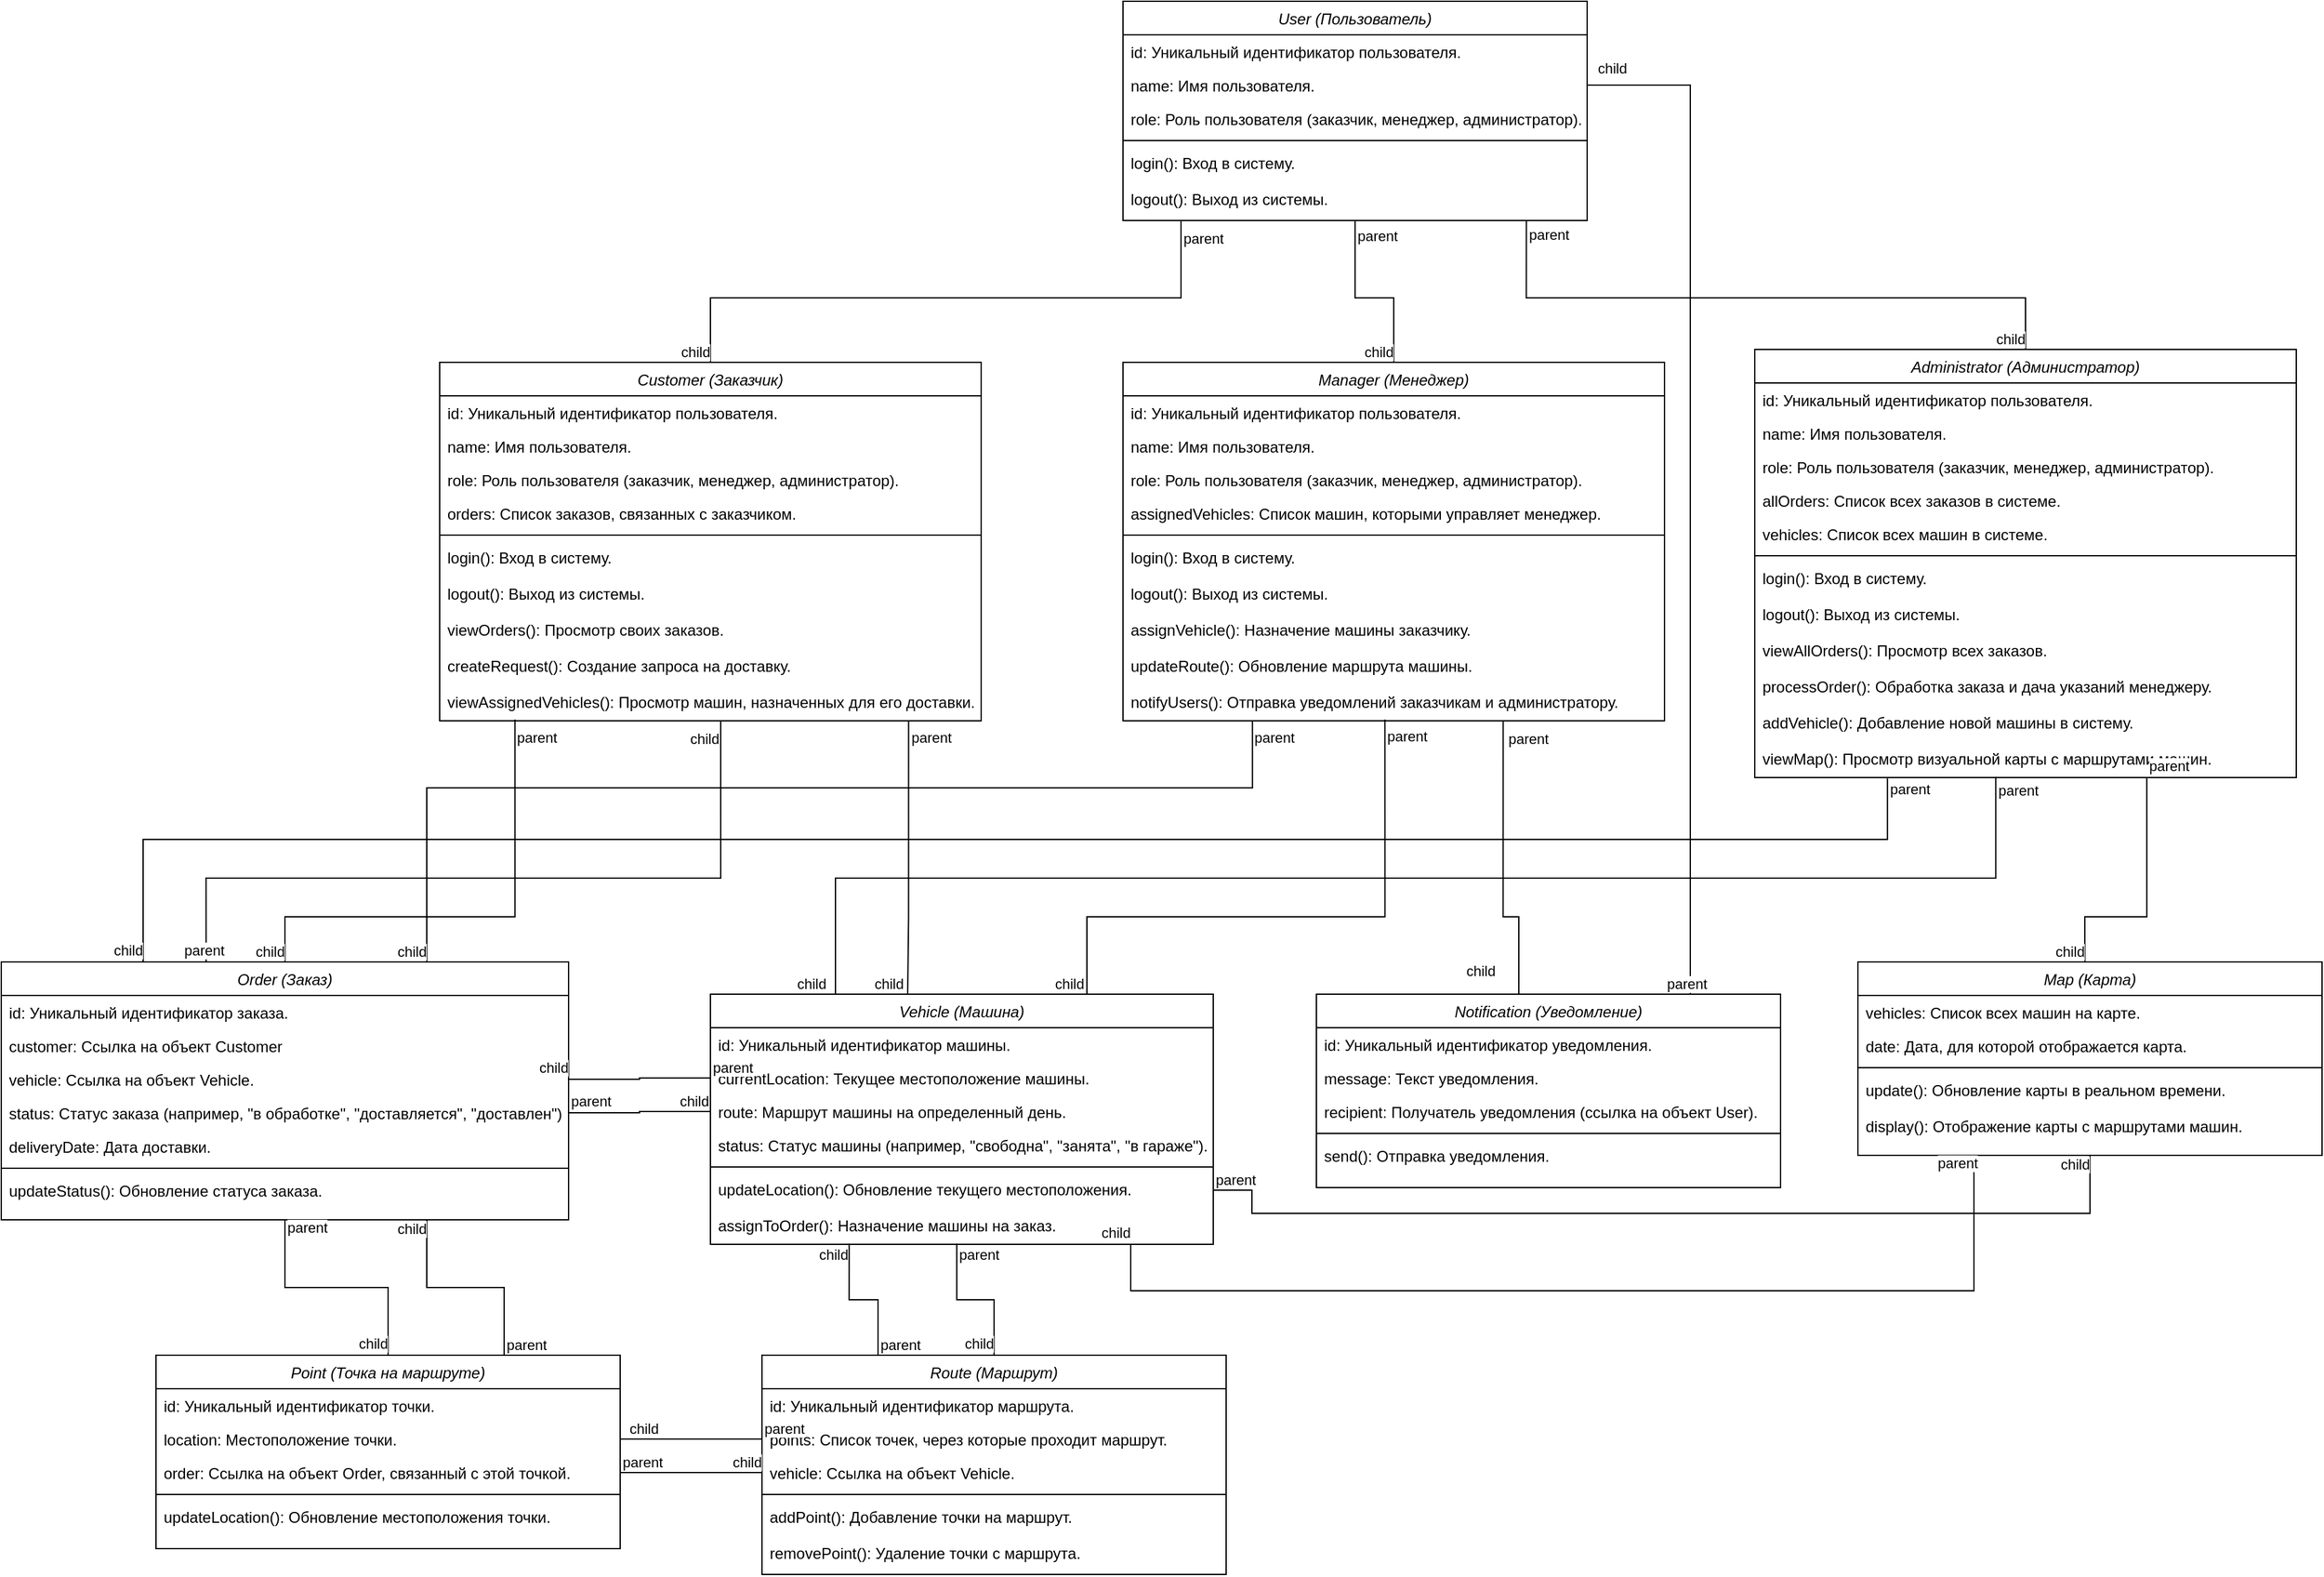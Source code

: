 <mxfile version="24.7.17">
  <diagram id="C5RBs43oDa-KdzZeNtuy" name="Page-1">
    <mxGraphModel dx="3452" dy="2607" grid="1" gridSize="10" guides="1" tooltips="1" connect="1" arrows="1" fold="1" page="1" pageScale="1" pageWidth="827" pageHeight="1169" math="0" shadow="0">
      <root>
        <mxCell id="WIyWlLk6GJQsqaUBKTNV-0" />
        <mxCell id="WIyWlLk6GJQsqaUBKTNV-1" parent="WIyWlLk6GJQsqaUBKTNV-0" />
        <mxCell id="zkfFHV4jXpPFQw0GAbJ--0" value="User (Пользователь)" style="swimlane;fontStyle=2;align=center;verticalAlign=top;childLayout=stackLayout;horizontal=1;startSize=26;horizontalStack=0;resizeParent=1;resizeLast=0;collapsible=1;marginBottom=0;rounded=0;shadow=0;strokeWidth=1;" parent="WIyWlLk6GJQsqaUBKTNV-1" vertex="1">
          <mxGeometry x="384" y="-585" width="360" height="170" as="geometry">
            <mxRectangle x="230" y="140" width="160" height="26" as="alternateBounds" />
          </mxGeometry>
        </mxCell>
        <mxCell id="zkfFHV4jXpPFQw0GAbJ--1" value="id: Уникальный идентификатор пользователя." style="text;align=left;verticalAlign=top;spacingLeft=4;spacingRight=4;overflow=hidden;rotatable=0;points=[[0,0.5],[1,0.5]];portConstraint=eastwest;" parent="zkfFHV4jXpPFQw0GAbJ--0" vertex="1">
          <mxGeometry y="26" width="360" height="26" as="geometry" />
        </mxCell>
        <mxCell id="zkfFHV4jXpPFQw0GAbJ--2" value="name: Имя пользователя." style="text;align=left;verticalAlign=top;spacingLeft=4;spacingRight=4;overflow=hidden;rotatable=0;points=[[0,0.5],[1,0.5]];portConstraint=eastwest;rounded=0;shadow=0;html=0;" parent="zkfFHV4jXpPFQw0GAbJ--0" vertex="1">
          <mxGeometry y="52" width="360" height="26" as="geometry" />
        </mxCell>
        <mxCell id="zkfFHV4jXpPFQw0GAbJ--3" value="role: Роль пользователя (заказчик, менеджер, администратор)." style="text;align=left;verticalAlign=top;spacingLeft=4;spacingRight=4;overflow=hidden;rotatable=0;points=[[0,0.5],[1,0.5]];portConstraint=eastwest;rounded=0;shadow=0;html=0;" parent="zkfFHV4jXpPFQw0GAbJ--0" vertex="1">
          <mxGeometry y="78" width="360" height="26" as="geometry" />
        </mxCell>
        <mxCell id="zkfFHV4jXpPFQw0GAbJ--4" value="" style="line;html=1;strokeWidth=1;align=left;verticalAlign=middle;spacingTop=-1;spacingLeft=3;spacingRight=3;rotatable=0;labelPosition=right;points=[];portConstraint=eastwest;" parent="zkfFHV4jXpPFQw0GAbJ--0" vertex="1">
          <mxGeometry y="104" width="360" height="8" as="geometry" />
        </mxCell>
        <mxCell id="zkfFHV4jXpPFQw0GAbJ--5" value="login(): Вход в систему." style="text;align=left;verticalAlign=top;spacingLeft=4;spacingRight=4;overflow=hidden;rotatable=0;points=[[0,0.5],[1,0.5]];portConstraint=eastwest;" parent="zkfFHV4jXpPFQw0GAbJ--0" vertex="1">
          <mxGeometry y="112" width="360" height="28" as="geometry" />
        </mxCell>
        <mxCell id="xLY6k1CvbaoYgW2gvn_d-24" value="logout(): Выход из системы." style="text;align=left;verticalAlign=top;spacingLeft=4;spacingRight=4;overflow=hidden;rotatable=0;points=[[0,0.5],[1,0.5]];portConstraint=eastwest;" vertex="1" parent="zkfFHV4jXpPFQw0GAbJ--0">
          <mxGeometry y="140" width="360" height="28" as="geometry" />
        </mxCell>
        <mxCell id="xLY6k1CvbaoYgW2gvn_d-25" value="Customer (Заказчик)" style="swimlane;fontStyle=2;align=center;verticalAlign=top;childLayout=stackLayout;horizontal=1;startSize=26;horizontalStack=0;resizeParent=1;resizeLast=0;collapsible=1;marginBottom=0;rounded=0;shadow=0;strokeWidth=1;" vertex="1" parent="WIyWlLk6GJQsqaUBKTNV-1">
          <mxGeometry x="-146" y="-305" width="420" height="278" as="geometry">
            <mxRectangle x="230" y="140" width="160" height="26" as="alternateBounds" />
          </mxGeometry>
        </mxCell>
        <mxCell id="xLY6k1CvbaoYgW2gvn_d-26" value="id: Уникальный идентификатор пользователя." style="text;align=left;verticalAlign=top;spacingLeft=4;spacingRight=4;overflow=hidden;rotatable=0;points=[[0,0.5],[1,0.5]];portConstraint=eastwest;" vertex="1" parent="xLY6k1CvbaoYgW2gvn_d-25">
          <mxGeometry y="26" width="420" height="26" as="geometry" />
        </mxCell>
        <mxCell id="xLY6k1CvbaoYgW2gvn_d-27" value="name: Имя пользователя." style="text;align=left;verticalAlign=top;spacingLeft=4;spacingRight=4;overflow=hidden;rotatable=0;points=[[0,0.5],[1,0.5]];portConstraint=eastwest;rounded=0;shadow=0;html=0;" vertex="1" parent="xLY6k1CvbaoYgW2gvn_d-25">
          <mxGeometry y="52" width="420" height="26" as="geometry" />
        </mxCell>
        <mxCell id="xLY6k1CvbaoYgW2gvn_d-28" value="role: Роль пользователя (заказчик, менеджер, администратор)." style="text;align=left;verticalAlign=top;spacingLeft=4;spacingRight=4;overflow=hidden;rotatable=0;points=[[0,0.5],[1,0.5]];portConstraint=eastwest;rounded=0;shadow=0;html=0;" vertex="1" parent="xLY6k1CvbaoYgW2gvn_d-25">
          <mxGeometry y="78" width="420" height="26" as="geometry" />
        </mxCell>
        <mxCell id="xLY6k1CvbaoYgW2gvn_d-39" value="orders: Список заказов, связанных с заказчиком." style="text;align=left;verticalAlign=top;spacingLeft=4;spacingRight=4;overflow=hidden;rotatable=0;points=[[0,0.5],[1,0.5]];portConstraint=eastwest;rounded=0;shadow=0;html=0;" vertex="1" parent="xLY6k1CvbaoYgW2gvn_d-25">
          <mxGeometry y="104" width="420" height="26" as="geometry" />
        </mxCell>
        <mxCell id="xLY6k1CvbaoYgW2gvn_d-29" value="" style="line;html=1;strokeWidth=1;align=left;verticalAlign=middle;spacingTop=-1;spacingLeft=3;spacingRight=3;rotatable=0;labelPosition=right;points=[];portConstraint=eastwest;" vertex="1" parent="xLY6k1CvbaoYgW2gvn_d-25">
          <mxGeometry y="130" width="420" height="8" as="geometry" />
        </mxCell>
        <mxCell id="xLY6k1CvbaoYgW2gvn_d-30" value="login(): Вход в систему." style="text;align=left;verticalAlign=top;spacingLeft=4;spacingRight=4;overflow=hidden;rotatable=0;points=[[0,0.5],[1,0.5]];portConstraint=eastwest;" vertex="1" parent="xLY6k1CvbaoYgW2gvn_d-25">
          <mxGeometry y="138" width="420" height="28" as="geometry" />
        </mxCell>
        <mxCell id="xLY6k1CvbaoYgW2gvn_d-31" value="logout(): Выход из системы." style="text;align=left;verticalAlign=top;spacingLeft=4;spacingRight=4;overflow=hidden;rotatable=0;points=[[0,0.5],[1,0.5]];portConstraint=eastwest;" vertex="1" parent="xLY6k1CvbaoYgW2gvn_d-25">
          <mxGeometry y="166" width="420" height="28" as="geometry" />
        </mxCell>
        <mxCell id="xLY6k1CvbaoYgW2gvn_d-40" value="viewOrders(): Просмотр своих заказов." style="text;align=left;verticalAlign=top;spacingLeft=4;spacingRight=4;overflow=hidden;rotatable=0;points=[[0,0.5],[1,0.5]];portConstraint=eastwest;" vertex="1" parent="xLY6k1CvbaoYgW2gvn_d-25">
          <mxGeometry y="194" width="420" height="28" as="geometry" />
        </mxCell>
        <mxCell id="xLY6k1CvbaoYgW2gvn_d-41" value="createRequest(): Создание запроса на доставку." style="text;align=left;verticalAlign=top;spacingLeft=4;spacingRight=4;overflow=hidden;rotatable=0;points=[[0,0.5],[1,0.5]];portConstraint=eastwest;" vertex="1" parent="xLY6k1CvbaoYgW2gvn_d-25">
          <mxGeometry y="222" width="420" height="28" as="geometry" />
        </mxCell>
        <mxCell id="xLY6k1CvbaoYgW2gvn_d-42" value="viewAssignedVehicles(): Просмотр машин, назначенных для его доставки." style="text;align=left;verticalAlign=top;spacingLeft=4;spacingRight=4;overflow=hidden;rotatable=0;points=[[0,0.5],[1,0.5]];portConstraint=eastwest;" vertex="1" parent="xLY6k1CvbaoYgW2gvn_d-25">
          <mxGeometry y="250" width="420" height="28" as="geometry" />
        </mxCell>
        <mxCell id="xLY6k1CvbaoYgW2gvn_d-43" value="Manager (Менеджер)" style="swimlane;fontStyle=2;align=center;verticalAlign=top;childLayout=stackLayout;horizontal=1;startSize=26;horizontalStack=0;resizeParent=1;resizeLast=0;collapsible=1;marginBottom=0;rounded=0;shadow=0;strokeWidth=1;" vertex="1" parent="WIyWlLk6GJQsqaUBKTNV-1">
          <mxGeometry x="384" y="-305" width="420" height="278" as="geometry">
            <mxRectangle x="230" y="140" width="160" height="26" as="alternateBounds" />
          </mxGeometry>
        </mxCell>
        <mxCell id="xLY6k1CvbaoYgW2gvn_d-44" value="id: Уникальный идентификатор пользователя." style="text;align=left;verticalAlign=top;spacingLeft=4;spacingRight=4;overflow=hidden;rotatable=0;points=[[0,0.5],[1,0.5]];portConstraint=eastwest;" vertex="1" parent="xLY6k1CvbaoYgW2gvn_d-43">
          <mxGeometry y="26" width="420" height="26" as="geometry" />
        </mxCell>
        <mxCell id="xLY6k1CvbaoYgW2gvn_d-45" value="name: Имя пользователя." style="text;align=left;verticalAlign=top;spacingLeft=4;spacingRight=4;overflow=hidden;rotatable=0;points=[[0,0.5],[1,0.5]];portConstraint=eastwest;rounded=0;shadow=0;html=0;" vertex="1" parent="xLY6k1CvbaoYgW2gvn_d-43">
          <mxGeometry y="52" width="420" height="26" as="geometry" />
        </mxCell>
        <mxCell id="xLY6k1CvbaoYgW2gvn_d-46" value="role: Роль пользователя (заказчик, менеджер, администратор)." style="text;align=left;verticalAlign=top;spacingLeft=4;spacingRight=4;overflow=hidden;rotatable=0;points=[[0,0.5],[1,0.5]];portConstraint=eastwest;rounded=0;shadow=0;html=0;" vertex="1" parent="xLY6k1CvbaoYgW2gvn_d-43">
          <mxGeometry y="78" width="420" height="26" as="geometry" />
        </mxCell>
        <mxCell id="xLY6k1CvbaoYgW2gvn_d-47" value="assignedVehicles: Список машин, которыми управляет менеджер." style="text;align=left;verticalAlign=top;spacingLeft=4;spacingRight=4;overflow=hidden;rotatable=0;points=[[0,0.5],[1,0.5]];portConstraint=eastwest;rounded=0;shadow=0;html=0;" vertex="1" parent="xLY6k1CvbaoYgW2gvn_d-43">
          <mxGeometry y="104" width="420" height="26" as="geometry" />
        </mxCell>
        <mxCell id="xLY6k1CvbaoYgW2gvn_d-48" value="" style="line;html=1;strokeWidth=1;align=left;verticalAlign=middle;spacingTop=-1;spacingLeft=3;spacingRight=3;rotatable=0;labelPosition=right;points=[];portConstraint=eastwest;" vertex="1" parent="xLY6k1CvbaoYgW2gvn_d-43">
          <mxGeometry y="130" width="420" height="8" as="geometry" />
        </mxCell>
        <mxCell id="xLY6k1CvbaoYgW2gvn_d-49" value="login(): Вход в систему." style="text;align=left;verticalAlign=top;spacingLeft=4;spacingRight=4;overflow=hidden;rotatable=0;points=[[0,0.5],[1,0.5]];portConstraint=eastwest;" vertex="1" parent="xLY6k1CvbaoYgW2gvn_d-43">
          <mxGeometry y="138" width="420" height="28" as="geometry" />
        </mxCell>
        <mxCell id="xLY6k1CvbaoYgW2gvn_d-50" value="logout(): Выход из системы." style="text;align=left;verticalAlign=top;spacingLeft=4;spacingRight=4;overflow=hidden;rotatable=0;points=[[0,0.5],[1,0.5]];portConstraint=eastwest;" vertex="1" parent="xLY6k1CvbaoYgW2gvn_d-43">
          <mxGeometry y="166" width="420" height="28" as="geometry" />
        </mxCell>
        <mxCell id="xLY6k1CvbaoYgW2gvn_d-51" value="assignVehicle(): Назначение машины заказчику." style="text;align=left;verticalAlign=top;spacingLeft=4;spacingRight=4;overflow=hidden;rotatable=0;points=[[0,0.5],[1,0.5]];portConstraint=eastwest;" vertex="1" parent="xLY6k1CvbaoYgW2gvn_d-43">
          <mxGeometry y="194" width="420" height="28" as="geometry" />
        </mxCell>
        <mxCell id="xLY6k1CvbaoYgW2gvn_d-52" value="updateRoute(): Обновление маршрута машины." style="text;align=left;verticalAlign=top;spacingLeft=4;spacingRight=4;overflow=hidden;rotatable=0;points=[[0,0.5],[1,0.5]];portConstraint=eastwest;" vertex="1" parent="xLY6k1CvbaoYgW2gvn_d-43">
          <mxGeometry y="222" width="420" height="28" as="geometry" />
        </mxCell>
        <mxCell id="xLY6k1CvbaoYgW2gvn_d-53" value="notifyUsers(): Отправка уведомлений заказчикам и администратору." style="text;align=left;verticalAlign=top;spacingLeft=4;spacingRight=4;overflow=hidden;rotatable=0;points=[[0,0.5],[1,0.5]];portConstraint=eastwest;" vertex="1" parent="xLY6k1CvbaoYgW2gvn_d-43">
          <mxGeometry y="250" width="420" height="28" as="geometry" />
        </mxCell>
        <mxCell id="xLY6k1CvbaoYgW2gvn_d-54" value="Administrator (Администратор)" style="swimlane;fontStyle=2;align=center;verticalAlign=top;childLayout=stackLayout;horizontal=1;startSize=26;horizontalStack=0;resizeParent=1;resizeLast=0;collapsible=1;marginBottom=0;rounded=0;shadow=0;strokeWidth=1;" vertex="1" parent="WIyWlLk6GJQsqaUBKTNV-1">
          <mxGeometry x="874" y="-315" width="420" height="332" as="geometry">
            <mxRectangle x="230" y="140" width="160" height="26" as="alternateBounds" />
          </mxGeometry>
        </mxCell>
        <mxCell id="xLY6k1CvbaoYgW2gvn_d-55" value="id: Уникальный идентификатор пользователя." style="text;align=left;verticalAlign=top;spacingLeft=4;spacingRight=4;overflow=hidden;rotatable=0;points=[[0,0.5],[1,0.5]];portConstraint=eastwest;" vertex="1" parent="xLY6k1CvbaoYgW2gvn_d-54">
          <mxGeometry y="26" width="420" height="26" as="geometry" />
        </mxCell>
        <mxCell id="xLY6k1CvbaoYgW2gvn_d-56" value="name: Имя пользователя." style="text;align=left;verticalAlign=top;spacingLeft=4;spacingRight=4;overflow=hidden;rotatable=0;points=[[0,0.5],[1,0.5]];portConstraint=eastwest;rounded=0;shadow=0;html=0;" vertex="1" parent="xLY6k1CvbaoYgW2gvn_d-54">
          <mxGeometry y="52" width="420" height="26" as="geometry" />
        </mxCell>
        <mxCell id="xLY6k1CvbaoYgW2gvn_d-57" value="role: Роль пользователя (заказчик, менеджер, администратор)." style="text;align=left;verticalAlign=top;spacingLeft=4;spacingRight=4;overflow=hidden;rotatable=0;points=[[0,0.5],[1,0.5]];portConstraint=eastwest;rounded=0;shadow=0;html=0;" vertex="1" parent="xLY6k1CvbaoYgW2gvn_d-54">
          <mxGeometry y="78" width="420" height="26" as="geometry" />
        </mxCell>
        <mxCell id="xLY6k1CvbaoYgW2gvn_d-58" value="allOrders: Список всех заказов в системе." style="text;align=left;verticalAlign=top;spacingLeft=4;spacingRight=4;overflow=hidden;rotatable=0;points=[[0,0.5],[1,0.5]];portConstraint=eastwest;rounded=0;shadow=0;html=0;" vertex="1" parent="xLY6k1CvbaoYgW2gvn_d-54">
          <mxGeometry y="104" width="420" height="26" as="geometry" />
        </mxCell>
        <mxCell id="xLY6k1CvbaoYgW2gvn_d-65" value="vehicles: Список всех машин в системе." style="text;align=left;verticalAlign=top;spacingLeft=4;spacingRight=4;overflow=hidden;rotatable=0;points=[[0,0.5],[1,0.5]];portConstraint=eastwest;rounded=0;shadow=0;html=0;" vertex="1" parent="xLY6k1CvbaoYgW2gvn_d-54">
          <mxGeometry y="130" width="420" height="26" as="geometry" />
        </mxCell>
        <mxCell id="xLY6k1CvbaoYgW2gvn_d-59" value="" style="line;html=1;strokeWidth=1;align=left;verticalAlign=middle;spacingTop=-1;spacingLeft=3;spacingRight=3;rotatable=0;labelPosition=right;points=[];portConstraint=eastwest;" vertex="1" parent="xLY6k1CvbaoYgW2gvn_d-54">
          <mxGeometry y="156" width="420" height="8" as="geometry" />
        </mxCell>
        <mxCell id="xLY6k1CvbaoYgW2gvn_d-60" value="login(): Вход в систему." style="text;align=left;verticalAlign=top;spacingLeft=4;spacingRight=4;overflow=hidden;rotatable=0;points=[[0,0.5],[1,0.5]];portConstraint=eastwest;" vertex="1" parent="xLY6k1CvbaoYgW2gvn_d-54">
          <mxGeometry y="164" width="420" height="28" as="geometry" />
        </mxCell>
        <mxCell id="xLY6k1CvbaoYgW2gvn_d-61" value="logout(): Выход из системы." style="text;align=left;verticalAlign=top;spacingLeft=4;spacingRight=4;overflow=hidden;rotatable=0;points=[[0,0.5],[1,0.5]];portConstraint=eastwest;" vertex="1" parent="xLY6k1CvbaoYgW2gvn_d-54">
          <mxGeometry y="192" width="420" height="28" as="geometry" />
        </mxCell>
        <mxCell id="xLY6k1CvbaoYgW2gvn_d-62" value="viewAllOrders(): Просмотр всех заказов." style="text;align=left;verticalAlign=top;spacingLeft=4;spacingRight=4;overflow=hidden;rotatable=0;points=[[0,0.5],[1,0.5]];portConstraint=eastwest;" vertex="1" parent="xLY6k1CvbaoYgW2gvn_d-54">
          <mxGeometry y="220" width="420" height="28" as="geometry" />
        </mxCell>
        <mxCell id="xLY6k1CvbaoYgW2gvn_d-63" value="processOrder(): Обработка заказа и дача указаний менеджеру." style="text;align=left;verticalAlign=top;spacingLeft=4;spacingRight=4;overflow=hidden;rotatable=0;points=[[0,0.5],[1,0.5]];portConstraint=eastwest;" vertex="1" parent="xLY6k1CvbaoYgW2gvn_d-54">
          <mxGeometry y="248" width="420" height="28" as="geometry" />
        </mxCell>
        <mxCell id="xLY6k1CvbaoYgW2gvn_d-64" value="addVehicle(): Добавление новой машины в систему." style="text;align=left;verticalAlign=top;spacingLeft=4;spacingRight=4;overflow=hidden;rotatable=0;points=[[0,0.5],[1,0.5]];portConstraint=eastwest;" vertex="1" parent="xLY6k1CvbaoYgW2gvn_d-54">
          <mxGeometry y="276" width="420" height="28" as="geometry" />
        </mxCell>
        <mxCell id="xLY6k1CvbaoYgW2gvn_d-66" value="viewMap(): Просмотр визуальной карты с маршрутами машин." style="text;align=left;verticalAlign=top;spacingLeft=4;spacingRight=4;overflow=hidden;rotatable=0;points=[[0,0.5],[1,0.5]];portConstraint=eastwest;" vertex="1" parent="xLY6k1CvbaoYgW2gvn_d-54">
          <mxGeometry y="304" width="420" height="28" as="geometry" />
        </mxCell>
        <mxCell id="xLY6k1CvbaoYgW2gvn_d-67" value="Order (Заказ)" style="swimlane;fontStyle=2;align=center;verticalAlign=top;childLayout=stackLayout;horizontal=1;startSize=26;horizontalStack=0;resizeParent=1;resizeLast=0;collapsible=1;marginBottom=0;rounded=0;shadow=0;strokeWidth=1;" vertex="1" parent="WIyWlLk6GJQsqaUBKTNV-1">
          <mxGeometry x="-486" y="159.96" width="440" height="200" as="geometry">
            <mxRectangle x="230" y="140" width="160" height="26" as="alternateBounds" />
          </mxGeometry>
        </mxCell>
        <mxCell id="xLY6k1CvbaoYgW2gvn_d-68" value="id: Уникальный идентификатор заказа." style="text;align=left;verticalAlign=top;spacingLeft=4;spacingRight=4;overflow=hidden;rotatable=0;points=[[0,0.5],[1,0.5]];portConstraint=eastwest;" vertex="1" parent="xLY6k1CvbaoYgW2gvn_d-67">
          <mxGeometry y="26" width="440" height="26" as="geometry" />
        </mxCell>
        <mxCell id="xLY6k1CvbaoYgW2gvn_d-69" value="customer: Ссылка на объект Customer" style="text;align=left;verticalAlign=top;spacingLeft=4;spacingRight=4;overflow=hidden;rotatable=0;points=[[0,0.5],[1,0.5]];portConstraint=eastwest;rounded=0;shadow=0;html=0;" vertex="1" parent="xLY6k1CvbaoYgW2gvn_d-67">
          <mxGeometry y="52" width="440" height="26" as="geometry" />
        </mxCell>
        <mxCell id="xLY6k1CvbaoYgW2gvn_d-70" value="vehicle: Ссылка на объект Vehicle." style="text;align=left;verticalAlign=top;spacingLeft=4;spacingRight=4;overflow=hidden;rotatable=0;points=[[0,0.5],[1,0.5]];portConstraint=eastwest;rounded=0;shadow=0;html=0;" vertex="1" parent="xLY6k1CvbaoYgW2gvn_d-67">
          <mxGeometry y="78" width="440" height="26" as="geometry" />
        </mxCell>
        <mxCell id="xLY6k1CvbaoYgW2gvn_d-71" value="status: Статус заказа (например, &quot;в обработке&quot;, &quot;доставляется&quot;, &quot;доставлен&quot;)." style="text;align=left;verticalAlign=top;spacingLeft=4;spacingRight=4;overflow=hidden;rotatable=0;points=[[0,0.5],[1,0.5]];portConstraint=eastwest;rounded=0;shadow=0;html=0;" vertex="1" parent="xLY6k1CvbaoYgW2gvn_d-67">
          <mxGeometry y="104" width="440" height="26" as="geometry" />
        </mxCell>
        <mxCell id="xLY6k1CvbaoYgW2gvn_d-72" value="deliveryDate: Дата доставки." style="text;align=left;verticalAlign=top;spacingLeft=4;spacingRight=4;overflow=hidden;rotatable=0;points=[[0,0.5],[1,0.5]];portConstraint=eastwest;rounded=0;shadow=0;html=0;" vertex="1" parent="xLY6k1CvbaoYgW2gvn_d-67">
          <mxGeometry y="130" width="440" height="26" as="geometry" />
        </mxCell>
        <mxCell id="xLY6k1CvbaoYgW2gvn_d-73" value="" style="line;html=1;strokeWidth=1;align=left;verticalAlign=middle;spacingTop=-1;spacingLeft=3;spacingRight=3;rotatable=0;labelPosition=right;points=[];portConstraint=eastwest;" vertex="1" parent="xLY6k1CvbaoYgW2gvn_d-67">
          <mxGeometry y="156" width="440" height="8" as="geometry" />
        </mxCell>
        <mxCell id="xLY6k1CvbaoYgW2gvn_d-74" value="updateStatus(): Обновление статуса заказа.&#xa;" style="text;align=left;verticalAlign=top;spacingLeft=4;spacingRight=4;overflow=hidden;rotatable=0;points=[[0,0.5],[1,0.5]];portConstraint=eastwest;" vertex="1" parent="xLY6k1CvbaoYgW2gvn_d-67">
          <mxGeometry y="164" width="440" height="28" as="geometry" />
        </mxCell>
        <mxCell id="xLY6k1CvbaoYgW2gvn_d-80" value="Vehicle (Машина)" style="swimlane;fontStyle=2;align=center;verticalAlign=top;childLayout=stackLayout;horizontal=1;startSize=26;horizontalStack=0;resizeParent=1;resizeLast=0;collapsible=1;marginBottom=0;rounded=0;shadow=0;strokeWidth=1;" vertex="1" parent="WIyWlLk6GJQsqaUBKTNV-1">
          <mxGeometry x="64" y="185" width="390" height="194" as="geometry">
            <mxRectangle x="230" y="140" width="160" height="26" as="alternateBounds" />
          </mxGeometry>
        </mxCell>
        <mxCell id="xLY6k1CvbaoYgW2gvn_d-81" value="id: Уникальный идентификатор машины." style="text;align=left;verticalAlign=top;spacingLeft=4;spacingRight=4;overflow=hidden;rotatable=0;points=[[0,0.5],[1,0.5]];portConstraint=eastwest;" vertex="1" parent="xLY6k1CvbaoYgW2gvn_d-80">
          <mxGeometry y="26" width="390" height="26" as="geometry" />
        </mxCell>
        <mxCell id="xLY6k1CvbaoYgW2gvn_d-82" value="currentLocation: Текущее местоположение машины." style="text;align=left;verticalAlign=top;spacingLeft=4;spacingRight=4;overflow=hidden;rotatable=0;points=[[0,0.5],[1,0.5]];portConstraint=eastwest;rounded=0;shadow=0;html=0;" vertex="1" parent="xLY6k1CvbaoYgW2gvn_d-80">
          <mxGeometry y="52" width="390" height="26" as="geometry" />
        </mxCell>
        <mxCell id="xLY6k1CvbaoYgW2gvn_d-83" value="route: Маршрут машины на определенный день." style="text;align=left;verticalAlign=top;spacingLeft=4;spacingRight=4;overflow=hidden;rotatable=0;points=[[0,0.5],[1,0.5]];portConstraint=eastwest;rounded=0;shadow=0;html=0;" vertex="1" parent="xLY6k1CvbaoYgW2gvn_d-80">
          <mxGeometry y="78" width="390" height="26" as="geometry" />
        </mxCell>
        <mxCell id="xLY6k1CvbaoYgW2gvn_d-87" value="status: Статус машины (например, &quot;свободна&quot;, &quot;занята&quot;, &quot;в гараже&quot;)." style="text;align=left;verticalAlign=top;spacingLeft=4;spacingRight=4;overflow=hidden;rotatable=0;points=[[0,0.5],[1,0.5]];portConstraint=eastwest;rounded=0;shadow=0;html=0;" vertex="1" parent="xLY6k1CvbaoYgW2gvn_d-80">
          <mxGeometry y="104" width="390" height="26" as="geometry" />
        </mxCell>
        <mxCell id="xLY6k1CvbaoYgW2gvn_d-84" value="" style="line;html=1;strokeWidth=1;align=left;verticalAlign=middle;spacingTop=-1;spacingLeft=3;spacingRight=3;rotatable=0;labelPosition=right;points=[];portConstraint=eastwest;" vertex="1" parent="xLY6k1CvbaoYgW2gvn_d-80">
          <mxGeometry y="130" width="390" height="8" as="geometry" />
        </mxCell>
        <mxCell id="xLY6k1CvbaoYgW2gvn_d-85" value="updateLocation(): Обновление текущего местоположения." style="text;align=left;verticalAlign=top;spacingLeft=4;spacingRight=4;overflow=hidden;rotatable=0;points=[[0,0.5],[1,0.5]];portConstraint=eastwest;" vertex="1" parent="xLY6k1CvbaoYgW2gvn_d-80">
          <mxGeometry y="138" width="390" height="28" as="geometry" />
        </mxCell>
        <mxCell id="xLY6k1CvbaoYgW2gvn_d-86" value="assignToOrder(): Назначение машины на заказ." style="text;align=left;verticalAlign=top;spacingLeft=4;spacingRight=4;overflow=hidden;rotatable=0;points=[[0,0.5],[1,0.5]];portConstraint=eastwest;" vertex="1" parent="xLY6k1CvbaoYgW2gvn_d-80">
          <mxGeometry y="166" width="390" height="28" as="geometry" />
        </mxCell>
        <mxCell id="xLY6k1CvbaoYgW2gvn_d-88" value="Route (Маршрут)" style="swimlane;fontStyle=2;align=center;verticalAlign=top;childLayout=stackLayout;horizontal=1;startSize=26;horizontalStack=0;resizeParent=1;resizeLast=0;collapsible=1;marginBottom=0;rounded=0;shadow=0;strokeWidth=1;" vertex="1" parent="WIyWlLk6GJQsqaUBKTNV-1">
          <mxGeometry x="104" y="465" width="360" height="170" as="geometry">
            <mxRectangle x="230" y="140" width="160" height="26" as="alternateBounds" />
          </mxGeometry>
        </mxCell>
        <mxCell id="xLY6k1CvbaoYgW2gvn_d-89" value="id: Уникальный идентификатор маршрута." style="text;align=left;verticalAlign=top;spacingLeft=4;spacingRight=4;overflow=hidden;rotatable=0;points=[[0,0.5],[1,0.5]];portConstraint=eastwest;" vertex="1" parent="xLY6k1CvbaoYgW2gvn_d-88">
          <mxGeometry y="26" width="360" height="26" as="geometry" />
        </mxCell>
        <mxCell id="xLY6k1CvbaoYgW2gvn_d-90" value="points: Список точек, через которые проходит маршрут." style="text;align=left;verticalAlign=top;spacingLeft=4;spacingRight=4;overflow=hidden;rotatable=0;points=[[0,0.5],[1,0.5]];portConstraint=eastwest;rounded=0;shadow=0;html=0;" vertex="1" parent="xLY6k1CvbaoYgW2gvn_d-88">
          <mxGeometry y="52" width="360" height="26" as="geometry" />
        </mxCell>
        <mxCell id="xLY6k1CvbaoYgW2gvn_d-91" value="vehicle: Ссылка на объект Vehicle." style="text;align=left;verticalAlign=top;spacingLeft=4;spacingRight=4;overflow=hidden;rotatable=0;points=[[0,0.5],[1,0.5]];portConstraint=eastwest;rounded=0;shadow=0;html=0;" vertex="1" parent="xLY6k1CvbaoYgW2gvn_d-88">
          <mxGeometry y="78" width="360" height="26" as="geometry" />
        </mxCell>
        <mxCell id="xLY6k1CvbaoYgW2gvn_d-92" value="" style="line;html=1;strokeWidth=1;align=left;verticalAlign=middle;spacingTop=-1;spacingLeft=3;spacingRight=3;rotatable=0;labelPosition=right;points=[];portConstraint=eastwest;" vertex="1" parent="xLY6k1CvbaoYgW2gvn_d-88">
          <mxGeometry y="104" width="360" height="8" as="geometry" />
        </mxCell>
        <mxCell id="xLY6k1CvbaoYgW2gvn_d-93" value="addPoint(): Добавление точки на маршрут." style="text;align=left;verticalAlign=top;spacingLeft=4;spacingRight=4;overflow=hidden;rotatable=0;points=[[0,0.5],[1,0.5]];portConstraint=eastwest;" vertex="1" parent="xLY6k1CvbaoYgW2gvn_d-88">
          <mxGeometry y="112" width="360" height="28" as="geometry" />
        </mxCell>
        <mxCell id="xLY6k1CvbaoYgW2gvn_d-94" value="removePoint(): Удаление точки с маршрута." style="text;align=left;verticalAlign=top;spacingLeft=4;spacingRight=4;overflow=hidden;rotatable=0;points=[[0,0.5],[1,0.5]];portConstraint=eastwest;" vertex="1" parent="xLY6k1CvbaoYgW2gvn_d-88">
          <mxGeometry y="140" width="360" height="28" as="geometry" />
        </mxCell>
        <mxCell id="xLY6k1CvbaoYgW2gvn_d-95" value="Map (Карта)" style="swimlane;fontStyle=2;align=center;verticalAlign=top;childLayout=stackLayout;horizontal=1;startSize=26;horizontalStack=0;resizeParent=1;resizeLast=0;collapsible=1;marginBottom=0;rounded=0;shadow=0;strokeWidth=1;" vertex="1" parent="WIyWlLk6GJQsqaUBKTNV-1">
          <mxGeometry x="954" y="159.96" width="360" height="150" as="geometry">
            <mxRectangle x="230" y="140" width="160" height="26" as="alternateBounds" />
          </mxGeometry>
        </mxCell>
        <mxCell id="xLY6k1CvbaoYgW2gvn_d-96" value="vehicles: Список всех машин на карте." style="text;align=left;verticalAlign=top;spacingLeft=4;spacingRight=4;overflow=hidden;rotatable=0;points=[[0,0.5],[1,0.5]];portConstraint=eastwest;" vertex="1" parent="xLY6k1CvbaoYgW2gvn_d-95">
          <mxGeometry y="26" width="360" height="26" as="geometry" />
        </mxCell>
        <mxCell id="xLY6k1CvbaoYgW2gvn_d-97" value="date: Дата, для которой отображается карта." style="text;align=left;verticalAlign=top;spacingLeft=4;spacingRight=4;overflow=hidden;rotatable=0;points=[[0,0.5],[1,0.5]];portConstraint=eastwest;rounded=0;shadow=0;html=0;" vertex="1" parent="xLY6k1CvbaoYgW2gvn_d-95">
          <mxGeometry y="52" width="360" height="26" as="geometry" />
        </mxCell>
        <mxCell id="xLY6k1CvbaoYgW2gvn_d-99" value="" style="line;html=1;strokeWidth=1;align=left;verticalAlign=middle;spacingTop=-1;spacingLeft=3;spacingRight=3;rotatable=0;labelPosition=right;points=[];portConstraint=eastwest;" vertex="1" parent="xLY6k1CvbaoYgW2gvn_d-95">
          <mxGeometry y="78" width="360" height="8" as="geometry" />
        </mxCell>
        <mxCell id="xLY6k1CvbaoYgW2gvn_d-100" value="update(): Обновление карты в реальном времени." style="text;align=left;verticalAlign=top;spacingLeft=4;spacingRight=4;overflow=hidden;rotatable=0;points=[[0,0.5],[1,0.5]];portConstraint=eastwest;" vertex="1" parent="xLY6k1CvbaoYgW2gvn_d-95">
          <mxGeometry y="86" width="360" height="28" as="geometry" />
        </mxCell>
        <mxCell id="xLY6k1CvbaoYgW2gvn_d-101" value="display(): Отображение карты с маршрутами машин." style="text;align=left;verticalAlign=top;spacingLeft=4;spacingRight=4;overflow=hidden;rotatable=0;points=[[0,0.5],[1,0.5]];portConstraint=eastwest;" vertex="1" parent="xLY6k1CvbaoYgW2gvn_d-95">
          <mxGeometry y="114" width="360" height="28" as="geometry" />
        </mxCell>
        <mxCell id="xLY6k1CvbaoYgW2gvn_d-102" value="Notification (Уведомление)" style="swimlane;fontStyle=2;align=center;verticalAlign=top;childLayout=stackLayout;horizontal=1;startSize=26;horizontalStack=0;resizeParent=1;resizeLast=0;collapsible=1;marginBottom=0;rounded=0;shadow=0;strokeWidth=1;" vertex="1" parent="WIyWlLk6GJQsqaUBKTNV-1">
          <mxGeometry x="534" y="185" width="360" height="150" as="geometry">
            <mxRectangle x="230" y="140" width="160" height="26" as="alternateBounds" />
          </mxGeometry>
        </mxCell>
        <mxCell id="xLY6k1CvbaoYgW2gvn_d-103" value="id: Уникальный идентификатор уведомления." style="text;align=left;verticalAlign=top;spacingLeft=4;spacingRight=4;overflow=hidden;rotatable=0;points=[[0,0.5],[1,0.5]];portConstraint=eastwest;" vertex="1" parent="xLY6k1CvbaoYgW2gvn_d-102">
          <mxGeometry y="26" width="360" height="26" as="geometry" />
        </mxCell>
        <mxCell id="xLY6k1CvbaoYgW2gvn_d-104" value="message: Текст уведомления." style="text;align=left;verticalAlign=top;spacingLeft=4;spacingRight=4;overflow=hidden;rotatable=0;points=[[0,0.5],[1,0.5]];portConstraint=eastwest;rounded=0;shadow=0;html=0;" vertex="1" parent="xLY6k1CvbaoYgW2gvn_d-102">
          <mxGeometry y="52" width="360" height="26" as="geometry" />
        </mxCell>
        <mxCell id="xLY6k1CvbaoYgW2gvn_d-105" value="recipient: Получатель уведомления (ссылка на объект User)." style="text;align=left;verticalAlign=top;spacingLeft=4;spacingRight=4;overflow=hidden;rotatable=0;points=[[0,0.5],[1,0.5]];portConstraint=eastwest;rounded=0;shadow=0;html=0;" vertex="1" parent="xLY6k1CvbaoYgW2gvn_d-102">
          <mxGeometry y="78" width="360" height="26" as="geometry" />
        </mxCell>
        <mxCell id="xLY6k1CvbaoYgW2gvn_d-106" value="" style="line;html=1;strokeWidth=1;align=left;verticalAlign=middle;spacingTop=-1;spacingLeft=3;spacingRight=3;rotatable=0;labelPosition=right;points=[];portConstraint=eastwest;" vertex="1" parent="xLY6k1CvbaoYgW2gvn_d-102">
          <mxGeometry y="104" width="360" height="8" as="geometry" />
        </mxCell>
        <mxCell id="xLY6k1CvbaoYgW2gvn_d-107" value="send(): Отправка уведомления." style="text;align=left;verticalAlign=top;spacingLeft=4;spacingRight=4;overflow=hidden;rotatable=0;points=[[0,0.5],[1,0.5]];portConstraint=eastwest;" vertex="1" parent="xLY6k1CvbaoYgW2gvn_d-102">
          <mxGeometry y="112" width="360" height="28" as="geometry" />
        </mxCell>
        <mxCell id="xLY6k1CvbaoYgW2gvn_d-109" value="Point (Точка на маршруте)" style="swimlane;fontStyle=2;align=center;verticalAlign=top;childLayout=stackLayout;horizontal=1;startSize=26;horizontalStack=0;resizeParent=1;resizeLast=0;collapsible=1;marginBottom=0;rounded=0;shadow=0;strokeWidth=1;" vertex="1" parent="WIyWlLk6GJQsqaUBKTNV-1">
          <mxGeometry x="-366" y="465" width="360" height="150" as="geometry">
            <mxRectangle x="230" y="140" width="160" height="26" as="alternateBounds" />
          </mxGeometry>
        </mxCell>
        <mxCell id="xLY6k1CvbaoYgW2gvn_d-110" value="id: Уникальный идентификатор точки." style="text;align=left;verticalAlign=top;spacingLeft=4;spacingRight=4;overflow=hidden;rotatable=0;points=[[0,0.5],[1,0.5]];portConstraint=eastwest;" vertex="1" parent="xLY6k1CvbaoYgW2gvn_d-109">
          <mxGeometry y="26" width="360" height="26" as="geometry" />
        </mxCell>
        <mxCell id="xLY6k1CvbaoYgW2gvn_d-111" value="location: Местоположение точки." style="text;align=left;verticalAlign=top;spacingLeft=4;spacingRight=4;overflow=hidden;rotatable=0;points=[[0,0.5],[1,0.5]];portConstraint=eastwest;rounded=0;shadow=0;html=0;" vertex="1" parent="xLY6k1CvbaoYgW2gvn_d-109">
          <mxGeometry y="52" width="360" height="26" as="geometry" />
        </mxCell>
        <mxCell id="xLY6k1CvbaoYgW2gvn_d-112" value="order: Ссылка на объект Order, связанный с этой точкой." style="text;align=left;verticalAlign=top;spacingLeft=4;spacingRight=4;overflow=hidden;rotatable=0;points=[[0,0.5],[1,0.5]];portConstraint=eastwest;rounded=0;shadow=0;html=0;" vertex="1" parent="xLY6k1CvbaoYgW2gvn_d-109">
          <mxGeometry y="78" width="360" height="26" as="geometry" />
        </mxCell>
        <mxCell id="xLY6k1CvbaoYgW2gvn_d-113" value="" style="line;html=1;strokeWidth=1;align=left;verticalAlign=middle;spacingTop=-1;spacingLeft=3;spacingRight=3;rotatable=0;labelPosition=right;points=[];portConstraint=eastwest;" vertex="1" parent="xLY6k1CvbaoYgW2gvn_d-109">
          <mxGeometry y="104" width="360" height="8" as="geometry" />
        </mxCell>
        <mxCell id="xLY6k1CvbaoYgW2gvn_d-114" value="updateLocation(): Обновление местоположения точки." style="text;align=left;verticalAlign=top;spacingLeft=4;spacingRight=4;overflow=hidden;rotatable=0;points=[[0,0.5],[1,0.5]];portConstraint=eastwest;" vertex="1" parent="xLY6k1CvbaoYgW2gvn_d-109">
          <mxGeometry y="112" width="360" height="28" as="geometry" />
        </mxCell>
        <mxCell id="xLY6k1CvbaoYgW2gvn_d-115" value="" style="endArrow=none;html=1;edgeStyle=orthogonalEdgeStyle;rounded=0;entryX=0.5;entryY=0;entryDx=0;entryDy=0;" edge="1" parent="WIyWlLk6GJQsqaUBKTNV-1" target="xLY6k1CvbaoYgW2gvn_d-25">
          <mxGeometry relative="1" as="geometry">
            <mxPoint x="429" y="-415" as="sourcePoint" />
            <mxPoint x="994" y="-395" as="targetPoint" />
            <Array as="points">
              <mxPoint x="429" y="-355" />
              <mxPoint x="64" y="-355" />
            </Array>
          </mxGeometry>
        </mxCell>
        <mxCell id="xLY6k1CvbaoYgW2gvn_d-116" value="parent" style="edgeLabel;resizable=0;html=1;align=left;verticalAlign=bottom;" connectable="0" vertex="1" parent="xLY6k1CvbaoYgW2gvn_d-115">
          <mxGeometry x="-1" relative="1" as="geometry">
            <mxPoint y="22" as="offset" />
          </mxGeometry>
        </mxCell>
        <mxCell id="xLY6k1CvbaoYgW2gvn_d-117" value="child" style="edgeLabel;resizable=0;html=1;align=right;verticalAlign=bottom;" connectable="0" vertex="1" parent="xLY6k1CvbaoYgW2gvn_d-115">
          <mxGeometry x="1" relative="1" as="geometry" />
        </mxCell>
        <mxCell id="xLY6k1CvbaoYgW2gvn_d-118" value="" style="endArrow=none;html=1;edgeStyle=orthogonalEdgeStyle;rounded=0;exitX=0.5;exitY=1;exitDx=0;exitDy=0;entryX=0.5;entryY=0;entryDx=0;entryDy=0;" edge="1" parent="WIyWlLk6GJQsqaUBKTNV-1" source="zkfFHV4jXpPFQw0GAbJ--0" target="xLY6k1CvbaoYgW2gvn_d-43">
          <mxGeometry relative="1" as="geometry">
            <mxPoint x="439" y="-407" as="sourcePoint" />
            <mxPoint x="74" y="-295" as="targetPoint" />
            <Array as="points">
              <mxPoint x="564" y="-355" />
              <mxPoint x="594" y="-355" />
            </Array>
          </mxGeometry>
        </mxCell>
        <mxCell id="xLY6k1CvbaoYgW2gvn_d-119" value="parent" style="edgeLabel;resizable=0;html=1;align=left;verticalAlign=bottom;" connectable="0" vertex="1" parent="xLY6k1CvbaoYgW2gvn_d-118">
          <mxGeometry x="-1" relative="1" as="geometry">
            <mxPoint y="20" as="offset" />
          </mxGeometry>
        </mxCell>
        <mxCell id="xLY6k1CvbaoYgW2gvn_d-120" value="child" style="edgeLabel;resizable=0;html=1;align=right;verticalAlign=bottom;" connectable="0" vertex="1" parent="xLY6k1CvbaoYgW2gvn_d-118">
          <mxGeometry x="1" relative="1" as="geometry" />
        </mxCell>
        <mxCell id="xLY6k1CvbaoYgW2gvn_d-121" value="" style="endArrow=none;html=1;edgeStyle=orthogonalEdgeStyle;rounded=0;exitX=0.869;exitY=1.065;exitDx=0;exitDy=0;entryX=0.5;entryY=0;entryDx=0;entryDy=0;exitPerimeter=0;" edge="1" parent="WIyWlLk6GJQsqaUBKTNV-1" source="xLY6k1CvbaoYgW2gvn_d-24" target="xLY6k1CvbaoYgW2gvn_d-54">
          <mxGeometry relative="1" as="geometry">
            <mxPoint x="574" y="-405" as="sourcePoint" />
            <mxPoint x="604" y="-295" as="targetPoint" />
            <Array as="points">
              <mxPoint x="697" y="-355" />
              <mxPoint x="1084" y="-355" />
            </Array>
          </mxGeometry>
        </mxCell>
        <mxCell id="xLY6k1CvbaoYgW2gvn_d-122" value="parent" style="edgeLabel;resizable=0;html=1;align=left;verticalAlign=bottom;" connectable="0" vertex="1" parent="xLY6k1CvbaoYgW2gvn_d-121">
          <mxGeometry x="-1" relative="1" as="geometry">
            <mxPoint y="20" as="offset" />
          </mxGeometry>
        </mxCell>
        <mxCell id="xLY6k1CvbaoYgW2gvn_d-123" value="child" style="edgeLabel;resizable=0;html=1;align=right;verticalAlign=bottom;" connectable="0" vertex="1" parent="xLY6k1CvbaoYgW2gvn_d-121">
          <mxGeometry x="1" relative="1" as="geometry" />
        </mxCell>
        <mxCell id="xLY6k1CvbaoYgW2gvn_d-124" value="" style="endArrow=none;html=1;edgeStyle=orthogonalEdgeStyle;rounded=0;entryX=0.5;entryY=0;entryDx=0;entryDy=0;exitX=0.139;exitY=0.964;exitDx=0;exitDy=0;exitPerimeter=0;" edge="1" parent="WIyWlLk6GJQsqaUBKTNV-1" source="xLY6k1CvbaoYgW2gvn_d-42" target="xLY6k1CvbaoYgW2gvn_d-67">
          <mxGeometry relative="1" as="geometry">
            <mxPoint x="4" y="35" as="sourcePoint" />
            <mxPoint x="184" y="335" as="targetPoint" />
            <Array as="points">
              <mxPoint x="-88" y="125" />
              <mxPoint x="-266" y="125" />
            </Array>
          </mxGeometry>
        </mxCell>
        <mxCell id="xLY6k1CvbaoYgW2gvn_d-125" value="parent" style="edgeLabel;resizable=0;html=1;align=left;verticalAlign=bottom;" connectable="0" vertex="1" parent="xLY6k1CvbaoYgW2gvn_d-124">
          <mxGeometry x="-1" relative="1" as="geometry">
            <mxPoint y="23" as="offset" />
          </mxGeometry>
        </mxCell>
        <mxCell id="xLY6k1CvbaoYgW2gvn_d-126" value="child" style="edgeLabel;resizable=0;html=1;align=right;verticalAlign=bottom;" connectable="0" vertex="1" parent="xLY6k1CvbaoYgW2gvn_d-124">
          <mxGeometry x="1" relative="1" as="geometry" />
        </mxCell>
        <mxCell id="xLY6k1CvbaoYgW2gvn_d-127" value="" style="endArrow=none;html=1;edgeStyle=orthogonalEdgeStyle;rounded=0;entryX=0.393;entryY=0.001;entryDx=0;entryDy=0;exitX=0.866;exitY=0.988;exitDx=0;exitDy=0;exitPerimeter=0;entryPerimeter=0;" edge="1" parent="WIyWlLk6GJQsqaUBKTNV-1" source="xLY6k1CvbaoYgW2gvn_d-42" target="xLY6k1CvbaoYgW2gvn_d-80">
          <mxGeometry relative="1" as="geometry">
            <mxPoint x="-78" y="-18" as="sourcePoint" />
            <mxPoint x="-126" y="65" as="targetPoint" />
            <Array as="points">
              <mxPoint x="218" y="125" />
              <mxPoint x="217" y="125" />
              <mxPoint x="217" y="185" />
            </Array>
          </mxGeometry>
        </mxCell>
        <mxCell id="xLY6k1CvbaoYgW2gvn_d-128" value="parent" style="edgeLabel;resizable=0;html=1;align=left;verticalAlign=bottom;" connectable="0" vertex="1" parent="xLY6k1CvbaoYgW2gvn_d-127">
          <mxGeometry x="-1" relative="1" as="geometry">
            <mxPoint y="22" as="offset" />
          </mxGeometry>
        </mxCell>
        <mxCell id="xLY6k1CvbaoYgW2gvn_d-129" value="child" style="edgeLabel;resizable=0;html=1;align=right;verticalAlign=bottom;" connectable="0" vertex="1" parent="xLY6k1CvbaoYgW2gvn_d-127">
          <mxGeometry x="1" relative="1" as="geometry">
            <mxPoint x="-3" as="offset" />
          </mxGeometry>
        </mxCell>
        <mxCell id="xLY6k1CvbaoYgW2gvn_d-130" value="" style="endArrow=none;html=1;edgeStyle=orthogonalEdgeStyle;rounded=0;entryX=0.75;entryY=0;entryDx=0;entryDy=0;exitX=0.498;exitY=0.964;exitDx=0;exitDy=0;exitPerimeter=0;" edge="1" parent="WIyWlLk6GJQsqaUBKTNV-1" target="xLY6k1CvbaoYgW2gvn_d-80">
          <mxGeometry relative="1" as="geometry">
            <mxPoint x="587.16" y="-28.008" as="sourcePoint" />
            <mxPoint x="383" y="55" as="targetPoint" />
            <Array as="points">
              <mxPoint x="587" y="125" />
              <mxPoint x="356" y="125" />
              <mxPoint x="356" y="185" />
            </Array>
          </mxGeometry>
        </mxCell>
        <mxCell id="xLY6k1CvbaoYgW2gvn_d-131" value="parent" style="edgeLabel;resizable=0;html=1;align=left;verticalAlign=bottom;" connectable="0" vertex="1" parent="xLY6k1CvbaoYgW2gvn_d-130">
          <mxGeometry x="-1" relative="1" as="geometry">
            <mxPoint y="22" as="offset" />
          </mxGeometry>
        </mxCell>
        <mxCell id="xLY6k1CvbaoYgW2gvn_d-132" value="child" style="edgeLabel;resizable=0;html=1;align=right;verticalAlign=bottom;" connectable="0" vertex="1" parent="xLY6k1CvbaoYgW2gvn_d-130">
          <mxGeometry x="1" relative="1" as="geometry">
            <mxPoint x="-2" as="offset" />
          </mxGeometry>
        </mxCell>
        <mxCell id="xLY6k1CvbaoYgW2gvn_d-133" value="" style="endArrow=none;html=1;edgeStyle=orthogonalEdgeStyle;rounded=0;entryX=0.75;entryY=0;entryDx=0;entryDy=0;exitX=0.239;exitY=0.98;exitDx=0;exitDy=0;exitPerimeter=0;" edge="1" parent="WIyWlLk6GJQsqaUBKTNV-1" source="xLY6k1CvbaoYgW2gvn_d-53" target="xLY6k1CvbaoYgW2gvn_d-67">
          <mxGeometry relative="1" as="geometry">
            <mxPoint x="597.16" y="-18.008" as="sourcePoint" />
            <mxPoint x="393" y="65" as="targetPoint" />
            <Array as="points">
              <mxPoint x="484" y="25" />
              <mxPoint x="-156" y="25" />
            </Array>
          </mxGeometry>
        </mxCell>
        <mxCell id="xLY6k1CvbaoYgW2gvn_d-134" value="parent" style="edgeLabel;resizable=0;html=1;align=left;verticalAlign=bottom;" connectable="0" vertex="1" parent="xLY6k1CvbaoYgW2gvn_d-133">
          <mxGeometry x="-1" relative="1" as="geometry">
            <mxPoint y="22" as="offset" />
          </mxGeometry>
        </mxCell>
        <mxCell id="xLY6k1CvbaoYgW2gvn_d-135" value="child" style="edgeLabel;resizable=0;html=1;align=right;verticalAlign=bottom;" connectable="0" vertex="1" parent="xLY6k1CvbaoYgW2gvn_d-133">
          <mxGeometry x="1" relative="1" as="geometry" />
        </mxCell>
        <mxCell id="xLY6k1CvbaoYgW2gvn_d-136" value="" style="endArrow=none;html=1;edgeStyle=orthogonalEdgeStyle;rounded=0;entryX=0.5;entryY=0;entryDx=0;entryDy=0;exitX=0.702;exitY=0.985;exitDx=0;exitDy=0;exitPerimeter=0;" edge="1" parent="WIyWlLk6GJQsqaUBKTNV-1" source="xLY6k1CvbaoYgW2gvn_d-53" target="xLY6k1CvbaoYgW2gvn_d-102">
          <mxGeometry relative="1" as="geometry">
            <mxPoint x="684" y="-25" as="sourcePoint" />
            <mxPoint x="864" y="15" as="targetPoint" />
            <Array as="points">
              <mxPoint x="679" y="125" />
              <mxPoint x="691" y="125" />
            </Array>
          </mxGeometry>
        </mxCell>
        <mxCell id="xLY6k1CvbaoYgW2gvn_d-137" value="parent" style="edgeLabel;resizable=0;html=1;align=left;verticalAlign=bottom;" connectable="0" vertex="1" parent="xLY6k1CvbaoYgW2gvn_d-136">
          <mxGeometry x="-1" relative="1" as="geometry">
            <mxPoint x="2" y="23" as="offset" />
          </mxGeometry>
        </mxCell>
        <mxCell id="xLY6k1CvbaoYgW2gvn_d-138" value="child" style="edgeLabel;resizable=0;html=1;align=right;verticalAlign=bottom;" connectable="0" vertex="1" parent="xLY6k1CvbaoYgW2gvn_d-136">
          <mxGeometry x="1" relative="1" as="geometry">
            <mxPoint x="-40" y="-10" as="offset" />
          </mxGeometry>
        </mxCell>
        <mxCell id="xLY6k1CvbaoYgW2gvn_d-139" value="" style="endArrow=none;html=1;edgeStyle=orthogonalEdgeStyle;rounded=0;exitX=0.245;exitY=1.024;exitDx=0;exitDy=0;exitPerimeter=0;entryX=0.25;entryY=0;entryDx=0;entryDy=0;" edge="1" parent="WIyWlLk6GJQsqaUBKTNV-1" source="xLY6k1CvbaoYgW2gvn_d-66" target="xLY6k1CvbaoYgW2gvn_d-67">
          <mxGeometry relative="1" as="geometry">
            <mxPoint x="1004" y="105" as="sourcePoint" />
            <mxPoint x="1164" y="105" as="targetPoint" />
            <Array as="points">
              <mxPoint x="977" y="65" />
              <mxPoint x="-376" y="65" />
            </Array>
          </mxGeometry>
        </mxCell>
        <mxCell id="xLY6k1CvbaoYgW2gvn_d-140" value="parent" style="edgeLabel;resizable=0;html=1;align=left;verticalAlign=bottom;" connectable="0" vertex="1" parent="xLY6k1CvbaoYgW2gvn_d-139">
          <mxGeometry x="-1" relative="1" as="geometry">
            <mxPoint y="17" as="offset" />
          </mxGeometry>
        </mxCell>
        <mxCell id="xLY6k1CvbaoYgW2gvn_d-141" value="child" style="edgeLabel;resizable=0;html=1;align=right;verticalAlign=bottom;" connectable="0" vertex="1" parent="xLY6k1CvbaoYgW2gvn_d-139">
          <mxGeometry x="1" relative="1" as="geometry" />
        </mxCell>
        <mxCell id="xLY6k1CvbaoYgW2gvn_d-143" value="" style="endArrow=none;html=1;edgeStyle=orthogonalEdgeStyle;rounded=0;exitX=0.445;exitY=0.976;exitDx=0;exitDy=0;exitPerimeter=0;entryX=0.25;entryY=0;entryDx=0;entryDy=0;" edge="1" parent="WIyWlLk6GJQsqaUBKTNV-1" source="xLY6k1CvbaoYgW2gvn_d-66" target="xLY6k1CvbaoYgW2gvn_d-80">
          <mxGeometry relative="1" as="geometry">
            <mxPoint x="964" y="135" as="sourcePoint" />
            <mxPoint x="114" y="155" as="targetPoint" />
            <Array as="points">
              <mxPoint x="1061" y="95" />
              <mxPoint x="161" y="95" />
              <mxPoint x="161" y="185" />
            </Array>
          </mxGeometry>
        </mxCell>
        <mxCell id="xLY6k1CvbaoYgW2gvn_d-144" value="parent" style="edgeLabel;resizable=0;html=1;align=left;verticalAlign=bottom;" connectable="0" vertex="1" parent="xLY6k1CvbaoYgW2gvn_d-143">
          <mxGeometry x="-1" relative="1" as="geometry">
            <mxPoint y="19" as="offset" />
          </mxGeometry>
        </mxCell>
        <mxCell id="xLY6k1CvbaoYgW2gvn_d-145" value="child" style="edgeLabel;resizable=0;html=1;align=right;verticalAlign=bottom;" connectable="0" vertex="1" parent="xLY6k1CvbaoYgW2gvn_d-143">
          <mxGeometry x="1" relative="1" as="geometry">
            <mxPoint x="-7" as="offset" />
          </mxGeometry>
        </mxCell>
        <mxCell id="xLY6k1CvbaoYgW2gvn_d-146" value="" style="endArrow=none;html=1;edgeStyle=orthogonalEdgeStyle;rounded=0;exitX=0.724;exitY=0.987;exitDx=0;exitDy=0;exitPerimeter=0;entryX=0.5;entryY=0;entryDx=0;entryDy=0;" edge="1" parent="WIyWlLk6GJQsqaUBKTNV-1" source="xLY6k1CvbaoYgW2gvn_d-66">
          <mxGeometry relative="1" as="geometry">
            <mxPoint x="1164" y="17.924" as="sourcePoint" />
            <mxPoint x="1130" y="159.96" as="targetPoint" />
            <Array as="points">
              <mxPoint x="1178" y="125" />
              <mxPoint x="1130" y="125" />
            </Array>
          </mxGeometry>
        </mxCell>
        <mxCell id="xLY6k1CvbaoYgW2gvn_d-147" value="parent" style="edgeLabel;resizable=0;html=1;align=left;verticalAlign=bottom;" connectable="0" vertex="1" parent="xLY6k1CvbaoYgW2gvn_d-146">
          <mxGeometry x="-1" relative="1" as="geometry" />
        </mxCell>
        <mxCell id="xLY6k1CvbaoYgW2gvn_d-148" value="child" style="edgeLabel;resizable=0;html=1;align=right;verticalAlign=bottom;" connectable="0" vertex="1" parent="xLY6k1CvbaoYgW2gvn_d-146">
          <mxGeometry x="1" relative="1" as="geometry" />
        </mxCell>
        <mxCell id="xLY6k1CvbaoYgW2gvn_d-149" value="" style="endArrow=none;html=1;edgeStyle=orthogonalEdgeStyle;rounded=0;exitX=1;exitY=0.5;exitDx=0;exitDy=0;entryX=0;entryY=0.5;entryDx=0;entryDy=0;" edge="1" parent="WIyWlLk6GJQsqaUBKTNV-1" source="xLY6k1CvbaoYgW2gvn_d-71" target="xLY6k1CvbaoYgW2gvn_d-83">
          <mxGeometry relative="1" as="geometry">
            <mxPoint x="24" y="425" as="sourcePoint" />
            <mxPoint x="184" y="425" as="targetPoint" />
          </mxGeometry>
        </mxCell>
        <mxCell id="xLY6k1CvbaoYgW2gvn_d-150" value="parent" style="edgeLabel;resizable=0;html=1;align=left;verticalAlign=bottom;" connectable="0" vertex="1" parent="xLY6k1CvbaoYgW2gvn_d-149">
          <mxGeometry x="-1" relative="1" as="geometry" />
        </mxCell>
        <mxCell id="xLY6k1CvbaoYgW2gvn_d-151" value="child" style="edgeLabel;resizable=0;html=1;align=right;verticalAlign=bottom;" connectable="0" vertex="1" parent="xLY6k1CvbaoYgW2gvn_d-149">
          <mxGeometry x="1" relative="1" as="geometry" />
        </mxCell>
        <mxCell id="xLY6k1CvbaoYgW2gvn_d-152" value="" style="endArrow=none;html=1;edgeStyle=orthogonalEdgeStyle;rounded=0;exitX=0.361;exitY=-0.002;exitDx=0;exitDy=0;exitPerimeter=0;entryX=0.519;entryY=1.015;entryDx=0;entryDy=0;entryPerimeter=0;" edge="1" parent="WIyWlLk6GJQsqaUBKTNV-1" source="xLY6k1CvbaoYgW2gvn_d-67" target="xLY6k1CvbaoYgW2gvn_d-42">
          <mxGeometry relative="1" as="geometry">
            <mxPoint x="-326" y="15" as="sourcePoint" />
            <mxPoint x="-166" y="15" as="targetPoint" />
            <Array as="points">
              <mxPoint x="-327" y="95" />
              <mxPoint x="72" y="95" />
            </Array>
          </mxGeometry>
        </mxCell>
        <mxCell id="xLY6k1CvbaoYgW2gvn_d-153" value="parent" style="edgeLabel;resizable=0;html=1;align=left;verticalAlign=bottom;" connectable="0" vertex="1" parent="xLY6k1CvbaoYgW2gvn_d-152">
          <mxGeometry x="-1" relative="1" as="geometry">
            <mxPoint x="-19" as="offset" />
          </mxGeometry>
        </mxCell>
        <mxCell id="xLY6k1CvbaoYgW2gvn_d-154" value="child" style="edgeLabel;resizable=0;html=1;align=right;verticalAlign=bottom;" connectable="0" vertex="1" parent="xLY6k1CvbaoYgW2gvn_d-152">
          <mxGeometry x="1" relative="1" as="geometry">
            <mxPoint y="22" as="offset" />
          </mxGeometry>
        </mxCell>
        <mxCell id="xLY6k1CvbaoYgW2gvn_d-155" value="" style="endArrow=none;html=1;edgeStyle=orthogonalEdgeStyle;rounded=0;exitX=0.5;exitY=1;exitDx=0;exitDy=0;entryX=0.5;entryY=0;entryDx=0;entryDy=0;" edge="1" parent="WIyWlLk6GJQsqaUBKTNV-1" source="xLY6k1CvbaoYgW2gvn_d-67" target="xLY6k1CvbaoYgW2gvn_d-109">
          <mxGeometry relative="1" as="geometry">
            <mxPoint x="-336" y="425" as="sourcePoint" />
            <mxPoint x="-176" y="425" as="targetPoint" />
          </mxGeometry>
        </mxCell>
        <mxCell id="xLY6k1CvbaoYgW2gvn_d-156" value="parent" style="edgeLabel;resizable=0;html=1;align=left;verticalAlign=bottom;" connectable="0" vertex="1" parent="xLY6k1CvbaoYgW2gvn_d-155">
          <mxGeometry x="-1" relative="1" as="geometry">
            <mxPoint y="15" as="offset" />
          </mxGeometry>
        </mxCell>
        <mxCell id="xLY6k1CvbaoYgW2gvn_d-157" value="child" style="edgeLabel;resizable=0;html=1;align=right;verticalAlign=bottom;" connectable="0" vertex="1" parent="xLY6k1CvbaoYgW2gvn_d-155">
          <mxGeometry x="1" relative="1" as="geometry" />
        </mxCell>
        <mxCell id="xLY6k1CvbaoYgW2gvn_d-158" value="" style="endArrow=none;html=1;edgeStyle=orthogonalEdgeStyle;rounded=0;exitX=0;exitY=0.5;exitDx=0;exitDy=0;entryX=1;entryY=0.5;entryDx=0;entryDy=0;" edge="1" parent="WIyWlLk6GJQsqaUBKTNV-1" source="xLY6k1CvbaoYgW2gvn_d-82" target="xLY6k1CvbaoYgW2gvn_d-70">
          <mxGeometry relative="1" as="geometry">
            <mxPoint x="4" y="165" as="sourcePoint" />
            <mxPoint x="164" y="165" as="targetPoint" />
          </mxGeometry>
        </mxCell>
        <mxCell id="xLY6k1CvbaoYgW2gvn_d-159" value="parent" style="edgeLabel;resizable=0;html=1;align=left;verticalAlign=bottom;" connectable="0" vertex="1" parent="xLY6k1CvbaoYgW2gvn_d-158">
          <mxGeometry x="-1" relative="1" as="geometry" />
        </mxCell>
        <mxCell id="xLY6k1CvbaoYgW2gvn_d-160" value="child" style="edgeLabel;resizable=0;html=1;align=right;verticalAlign=bottom;" connectable="0" vertex="1" parent="xLY6k1CvbaoYgW2gvn_d-158">
          <mxGeometry x="1" relative="1" as="geometry" />
        </mxCell>
        <mxCell id="xLY6k1CvbaoYgW2gvn_d-161" value="" style="endArrow=none;html=1;edgeStyle=orthogonalEdgeStyle;rounded=0;exitX=0.49;exitY=0.977;exitDx=0;exitDy=0;exitPerimeter=0;entryX=0.5;entryY=0;entryDx=0;entryDy=0;" edge="1" parent="WIyWlLk6GJQsqaUBKTNV-1" source="xLY6k1CvbaoYgW2gvn_d-86" target="xLY6k1CvbaoYgW2gvn_d-88">
          <mxGeometry relative="1" as="geometry">
            <mxPoint x="214" y="415" as="sourcePoint" />
            <mxPoint x="374" y="415" as="targetPoint" />
          </mxGeometry>
        </mxCell>
        <mxCell id="xLY6k1CvbaoYgW2gvn_d-162" value="parent" style="edgeLabel;resizable=0;html=1;align=left;verticalAlign=bottom;" connectable="0" vertex="1" parent="xLY6k1CvbaoYgW2gvn_d-161">
          <mxGeometry x="-1" relative="1" as="geometry">
            <mxPoint y="17" as="offset" />
          </mxGeometry>
        </mxCell>
        <mxCell id="xLY6k1CvbaoYgW2gvn_d-163" value="child" style="edgeLabel;resizable=0;html=1;align=right;verticalAlign=bottom;" connectable="0" vertex="1" parent="xLY6k1CvbaoYgW2gvn_d-161">
          <mxGeometry x="1" relative="1" as="geometry" />
        </mxCell>
        <mxCell id="xLY6k1CvbaoYgW2gvn_d-164" value="" style="endArrow=none;html=1;edgeStyle=orthogonalEdgeStyle;rounded=0;exitX=1;exitY=0.5;exitDx=0;exitDy=0;entryX=0.5;entryY=1;entryDx=0;entryDy=0;" edge="1" parent="WIyWlLk6GJQsqaUBKTNV-1" source="xLY6k1CvbaoYgW2gvn_d-85" target="xLY6k1CvbaoYgW2gvn_d-95">
          <mxGeometry relative="1" as="geometry">
            <mxPoint x="614" y="425" as="sourcePoint" />
            <mxPoint x="774" y="425" as="targetPoint" />
            <Array as="points">
              <mxPoint x="484" y="337" />
              <mxPoint x="484" y="355" />
              <mxPoint x="1134" y="355" />
            </Array>
          </mxGeometry>
        </mxCell>
        <mxCell id="xLY6k1CvbaoYgW2gvn_d-165" value="parent" style="edgeLabel;resizable=0;html=1;align=left;verticalAlign=bottom;" connectable="0" vertex="1" parent="xLY6k1CvbaoYgW2gvn_d-164">
          <mxGeometry x="-1" relative="1" as="geometry" />
        </mxCell>
        <mxCell id="xLY6k1CvbaoYgW2gvn_d-166" value="child" style="edgeLabel;resizable=0;html=1;align=right;verticalAlign=bottom;" connectable="0" vertex="1" parent="xLY6k1CvbaoYgW2gvn_d-164">
          <mxGeometry x="1" relative="1" as="geometry">
            <mxPoint y="15" as="offset" />
          </mxGeometry>
        </mxCell>
        <mxCell id="xLY6k1CvbaoYgW2gvn_d-167" value="" style="endArrow=none;html=1;edgeStyle=orthogonalEdgeStyle;rounded=0;exitX=0.25;exitY=0;exitDx=0;exitDy=0;entryX=0.276;entryY=0.978;entryDx=0;entryDy=0;entryPerimeter=0;" edge="1" parent="WIyWlLk6GJQsqaUBKTNV-1" source="xLY6k1CvbaoYgW2gvn_d-88" target="xLY6k1CvbaoYgW2gvn_d-86">
          <mxGeometry relative="1" as="geometry">
            <mxPoint x="144" y="415" as="sourcePoint" />
            <mxPoint x="304" y="415" as="targetPoint" />
          </mxGeometry>
        </mxCell>
        <mxCell id="xLY6k1CvbaoYgW2gvn_d-168" value="parent" style="edgeLabel;resizable=0;html=1;align=left;verticalAlign=bottom;" connectable="0" vertex="1" parent="xLY6k1CvbaoYgW2gvn_d-167">
          <mxGeometry x="-1" relative="1" as="geometry" />
        </mxCell>
        <mxCell id="xLY6k1CvbaoYgW2gvn_d-169" value="child" style="edgeLabel;resizable=0;html=1;align=right;verticalAlign=bottom;" connectable="0" vertex="1" parent="xLY6k1CvbaoYgW2gvn_d-167">
          <mxGeometry x="1" relative="1" as="geometry">
            <mxPoint y="17" as="offset" />
          </mxGeometry>
        </mxCell>
        <mxCell id="xLY6k1CvbaoYgW2gvn_d-170" value="" style="endArrow=none;html=1;edgeStyle=orthogonalEdgeStyle;rounded=0;exitX=0;exitY=0.5;exitDx=0;exitDy=0;entryX=1;entryY=0.5;entryDx=0;entryDy=0;" edge="1" parent="WIyWlLk6GJQsqaUBKTNV-1" source="xLY6k1CvbaoYgW2gvn_d-90" target="xLY6k1CvbaoYgW2gvn_d-111">
          <mxGeometry relative="1" as="geometry">
            <mxPoint x="4" y="655" as="sourcePoint" />
            <mxPoint x="164" y="655" as="targetPoint" />
          </mxGeometry>
        </mxCell>
        <mxCell id="xLY6k1CvbaoYgW2gvn_d-171" value="parent" style="edgeLabel;resizable=0;html=1;align=left;verticalAlign=bottom;" connectable="0" vertex="1" parent="xLY6k1CvbaoYgW2gvn_d-170">
          <mxGeometry x="-1" relative="1" as="geometry" />
        </mxCell>
        <mxCell id="xLY6k1CvbaoYgW2gvn_d-172" value="child" style="edgeLabel;resizable=0;html=1;align=right;verticalAlign=bottom;" connectable="0" vertex="1" parent="xLY6k1CvbaoYgW2gvn_d-170">
          <mxGeometry x="1" relative="1" as="geometry">
            <mxPoint x="30" as="offset" />
          </mxGeometry>
        </mxCell>
        <mxCell id="xLY6k1CvbaoYgW2gvn_d-173" value="" style="endArrow=none;html=1;edgeStyle=orthogonalEdgeStyle;rounded=0;exitX=0.25;exitY=1;exitDx=0;exitDy=0;entryX=0.837;entryY=0.991;entryDx=0;entryDy=0;entryPerimeter=0;" edge="1" parent="WIyWlLk6GJQsqaUBKTNV-1" source="xLY6k1CvbaoYgW2gvn_d-95" target="xLY6k1CvbaoYgW2gvn_d-86">
          <mxGeometry relative="1" as="geometry">
            <mxPoint x="944" y="455" as="sourcePoint" />
            <mxPoint x="1104" y="455" as="targetPoint" />
            <Array as="points">
              <mxPoint x="1044" y="415" />
              <mxPoint x="390" y="415" />
              <mxPoint x="390" y="379" />
            </Array>
          </mxGeometry>
        </mxCell>
        <mxCell id="xLY6k1CvbaoYgW2gvn_d-174" value="parent" style="edgeLabel;resizable=0;html=1;align=left;verticalAlign=bottom;" connectable="0" vertex="1" parent="xLY6k1CvbaoYgW2gvn_d-173">
          <mxGeometry x="-1" relative="1" as="geometry">
            <mxPoint x="-30" y="15" as="offset" />
          </mxGeometry>
        </mxCell>
        <mxCell id="xLY6k1CvbaoYgW2gvn_d-175" value="child" style="edgeLabel;resizable=0;html=1;align=right;verticalAlign=bottom;" connectable="0" vertex="1" parent="xLY6k1CvbaoYgW2gvn_d-173">
          <mxGeometry x="1" relative="1" as="geometry" />
        </mxCell>
        <mxCell id="xLY6k1CvbaoYgW2gvn_d-176" value="" style="endArrow=none;html=1;edgeStyle=orthogonalEdgeStyle;rounded=0;exitX=0.75;exitY=0;exitDx=0;exitDy=0;entryX=1;entryY=0.5;entryDx=0;entryDy=0;" edge="1" parent="WIyWlLk6GJQsqaUBKTNV-1" source="xLY6k1CvbaoYgW2gvn_d-102" target="zkfFHV4jXpPFQw0GAbJ--2">
          <mxGeometry relative="1" as="geometry">
            <mxPoint x="754" y="35" as="sourcePoint" />
            <mxPoint x="914" y="35" as="targetPoint" />
            <Array as="points">
              <mxPoint x="824" y="185" />
              <mxPoint x="824" y="-520" />
            </Array>
          </mxGeometry>
        </mxCell>
        <mxCell id="xLY6k1CvbaoYgW2gvn_d-177" value="parent" style="edgeLabel;resizable=0;html=1;align=left;verticalAlign=bottom;" connectable="0" vertex="1" parent="xLY6k1CvbaoYgW2gvn_d-176">
          <mxGeometry x="-1" relative="1" as="geometry" />
        </mxCell>
        <mxCell id="xLY6k1CvbaoYgW2gvn_d-178" value="child" style="edgeLabel;resizable=0;html=1;align=right;verticalAlign=bottom;" connectable="0" vertex="1" parent="xLY6k1CvbaoYgW2gvn_d-176">
          <mxGeometry x="1" relative="1" as="geometry">
            <mxPoint x="31" y="-5" as="offset" />
          </mxGeometry>
        </mxCell>
        <mxCell id="xLY6k1CvbaoYgW2gvn_d-179" value="" style="endArrow=none;html=1;edgeStyle=orthogonalEdgeStyle;rounded=0;exitX=1;exitY=0.5;exitDx=0;exitDy=0;entryX=0;entryY=0.5;entryDx=0;entryDy=0;" edge="1" parent="WIyWlLk6GJQsqaUBKTNV-1" source="xLY6k1CvbaoYgW2gvn_d-112" target="xLY6k1CvbaoYgW2gvn_d-91">
          <mxGeometry relative="1" as="geometry">
            <mxPoint x="64" y="605" as="sourcePoint" />
            <mxPoint x="224" y="605" as="targetPoint" />
          </mxGeometry>
        </mxCell>
        <mxCell id="xLY6k1CvbaoYgW2gvn_d-180" value="parent" style="edgeLabel;resizable=0;html=1;align=left;verticalAlign=bottom;" connectable="0" vertex="1" parent="xLY6k1CvbaoYgW2gvn_d-179">
          <mxGeometry x="-1" relative="1" as="geometry" />
        </mxCell>
        <mxCell id="xLY6k1CvbaoYgW2gvn_d-181" value="child" style="edgeLabel;resizable=0;html=1;align=right;verticalAlign=bottom;" connectable="0" vertex="1" parent="xLY6k1CvbaoYgW2gvn_d-179">
          <mxGeometry x="1" relative="1" as="geometry" />
        </mxCell>
        <mxCell id="xLY6k1CvbaoYgW2gvn_d-182" value="" style="endArrow=none;html=1;edgeStyle=orthogonalEdgeStyle;rounded=0;exitX=0.75;exitY=0;exitDx=0;exitDy=0;entryX=0.75;entryY=1;entryDx=0;entryDy=0;" edge="1" parent="WIyWlLk6GJQsqaUBKTNV-1" source="xLY6k1CvbaoYgW2gvn_d-109" target="xLY6k1CvbaoYgW2gvn_d-67">
          <mxGeometry relative="1" as="geometry">
            <mxPoint x="-96" y="415" as="sourcePoint" />
            <mxPoint x="64" y="415" as="targetPoint" />
          </mxGeometry>
        </mxCell>
        <mxCell id="xLY6k1CvbaoYgW2gvn_d-183" value="parent" style="edgeLabel;resizable=0;html=1;align=left;verticalAlign=bottom;" connectable="0" vertex="1" parent="xLY6k1CvbaoYgW2gvn_d-182">
          <mxGeometry x="-1" relative="1" as="geometry" />
        </mxCell>
        <mxCell id="xLY6k1CvbaoYgW2gvn_d-184" value="child" style="edgeLabel;resizable=0;html=1;align=right;verticalAlign=bottom;" connectable="0" vertex="1" parent="xLY6k1CvbaoYgW2gvn_d-182">
          <mxGeometry x="1" relative="1" as="geometry">
            <mxPoint y="15" as="offset" />
          </mxGeometry>
        </mxCell>
      </root>
    </mxGraphModel>
  </diagram>
</mxfile>
